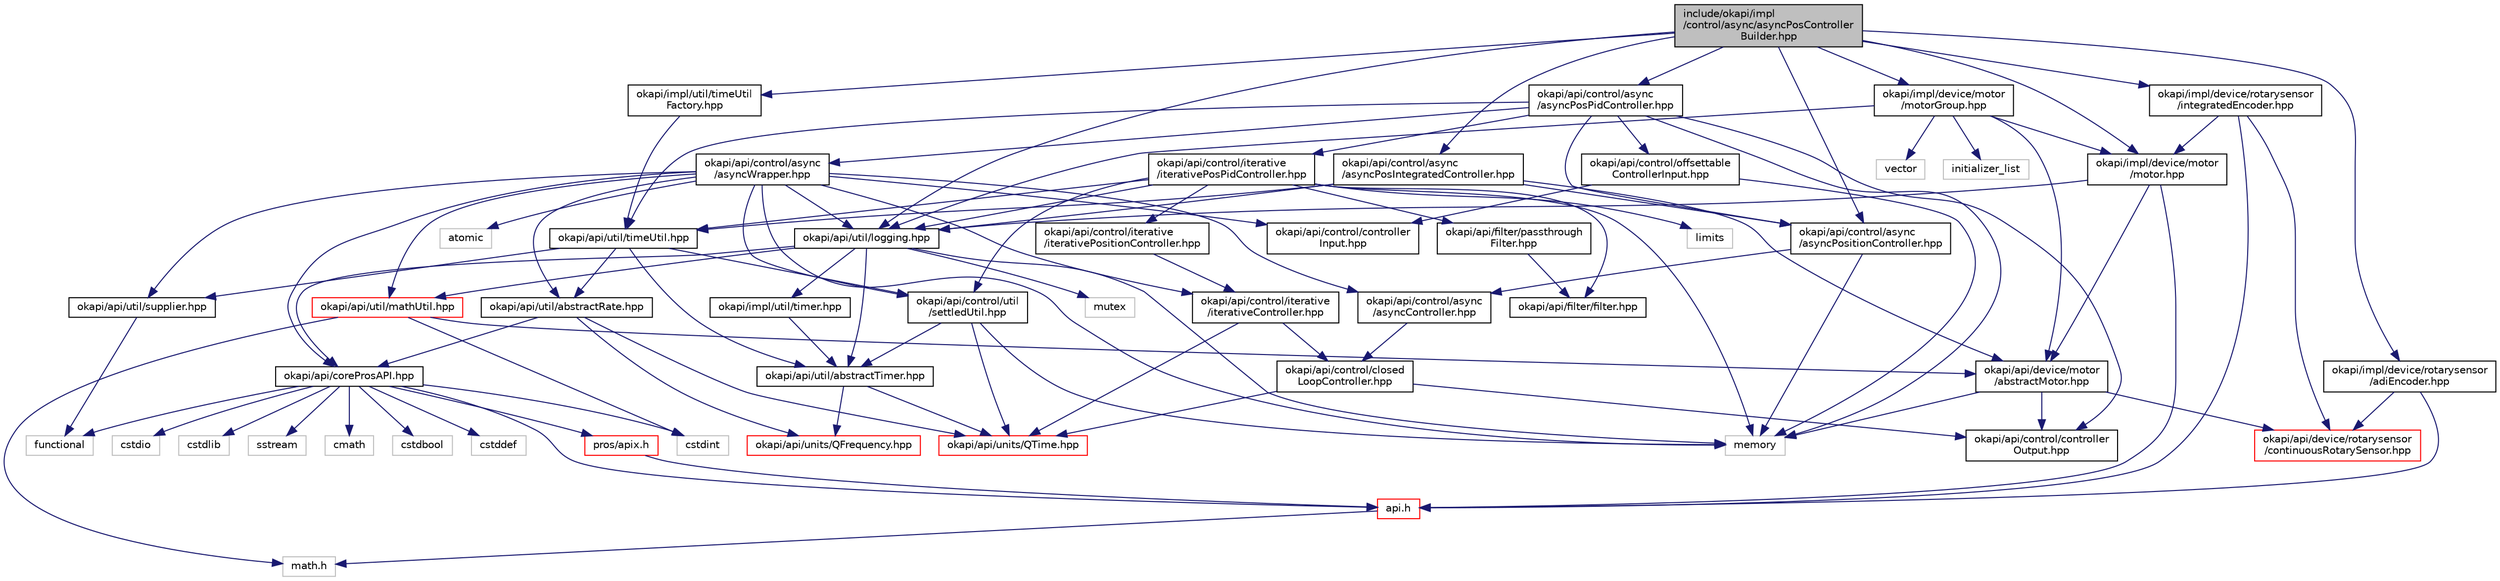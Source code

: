 digraph "include/okapi/impl/control/async/asyncPosControllerBuilder.hpp"
{
 // LATEX_PDF_SIZE
  edge [fontname="Helvetica",fontsize="10",labelfontname="Helvetica",labelfontsize="10"];
  node [fontname="Helvetica",fontsize="10",shape=record];
  Node1 [label="include/okapi/impl\l/control/async/asyncPosController\lBuilder.hpp",height=0.2,width=0.4,color="black", fillcolor="grey75", style="filled", fontcolor="black",tooltip=" "];
  Node1 -> Node2 [color="midnightblue",fontsize="10",style="solid"];
  Node2 [label="okapi/api/control/async\l/asyncPosIntegratedController.hpp",height=0.2,width=0.4,color="black", fillcolor="white", style="filled",URL="$asyncPosIntegratedController_8hpp.html",tooltip=" "];
  Node2 -> Node3 [color="midnightblue",fontsize="10",style="solid"];
  Node3 [label="okapi/api/control/async\l/asyncPositionController.hpp",height=0.2,width=0.4,color="black", fillcolor="white", style="filled",URL="$asyncPositionController_8hpp.html",tooltip=" "];
  Node3 -> Node4 [color="midnightblue",fontsize="10",style="solid"];
  Node4 [label="memory",height=0.2,width=0.4,color="grey75", fillcolor="white", style="filled",tooltip=" "];
  Node3 -> Node5 [color="midnightblue",fontsize="10",style="solid"];
  Node5 [label="okapi/api/control/async\l/asyncController.hpp",height=0.2,width=0.4,color="black", fillcolor="white", style="filled",URL="$asyncController_8hpp.html",tooltip=" "];
  Node5 -> Node6 [color="midnightblue",fontsize="10",style="solid"];
  Node6 [label="okapi/api/control/closed\lLoopController.hpp",height=0.2,width=0.4,color="black", fillcolor="white", style="filled",URL="$closedLoopController_8hpp.html",tooltip=" "];
  Node6 -> Node7 [color="midnightblue",fontsize="10",style="solid"];
  Node7 [label="okapi/api/control/controller\lOutput.hpp",height=0.2,width=0.4,color="black", fillcolor="white", style="filled",URL="$controllerOutput_8hpp.html",tooltip=" "];
  Node6 -> Node8 [color="midnightblue",fontsize="10",style="solid"];
  Node8 [label="okapi/api/units/QTime.hpp",height=0.2,width=0.4,color="red", fillcolor="white", style="filled",URL="$QTime_8hpp.html",tooltip=" "];
  Node2 -> Node12 [color="midnightblue",fontsize="10",style="solid"];
  Node12 [label="okapi/api/device/motor\l/abstractMotor.hpp",height=0.2,width=0.4,color="black", fillcolor="white", style="filled",URL="$abstractMotor_8hpp.html",tooltip=" "];
  Node12 -> Node4 [color="midnightblue",fontsize="10",style="solid"];
  Node12 -> Node7 [color="midnightblue",fontsize="10",style="solid"];
  Node12 -> Node13 [color="midnightblue",fontsize="10",style="solid"];
  Node13 [label="okapi/api/device/rotarysensor\l/continuousRotarySensor.hpp",height=0.2,width=0.4,color="red", fillcolor="white", style="filled",URL="$continuousRotarySensor_8hpp.html",tooltip=" "];
  Node2 -> Node118 [color="midnightblue",fontsize="10",style="solid"];
  Node118 [label="okapi/api/util/logging.hpp",height=0.2,width=0.4,color="black", fillcolor="white", style="filled",URL="$logging_8hpp.html",tooltip=" "];
  Node118 -> Node4 [color="midnightblue",fontsize="10",style="solid"];
  Node118 -> Node119 [color="midnightblue",fontsize="10",style="solid"];
  Node119 [label="mutex",height=0.2,width=0.4,color="grey75", fillcolor="white", style="filled",tooltip=" "];
  Node118 -> Node16 [color="midnightblue",fontsize="10",style="solid"];
  Node16 [label="okapi/api/coreProsAPI.hpp",height=0.2,width=0.4,color="black", fillcolor="white", style="filled",URL="$coreProsAPI_8hpp.html",tooltip=" "];
  Node16 -> Node10 [color="midnightblue",fontsize="10",style="solid"];
  Node10 [label="cmath",height=0.2,width=0.4,color="grey75", fillcolor="white", style="filled",tooltip=" "];
  Node16 -> Node17 [color="midnightblue",fontsize="10",style="solid"];
  Node17 [label="cstdbool",height=0.2,width=0.4,color="grey75", fillcolor="white", style="filled",tooltip=" "];
  Node16 -> Node18 [color="midnightblue",fontsize="10",style="solid"];
  Node18 [label="cstddef",height=0.2,width=0.4,color="grey75", fillcolor="white", style="filled",tooltip=" "];
  Node16 -> Node19 [color="midnightblue",fontsize="10",style="solid"];
  Node19 [label="cstdint",height=0.2,width=0.4,color="grey75", fillcolor="white", style="filled",tooltip=" "];
  Node16 -> Node20 [color="midnightblue",fontsize="10",style="solid"];
  Node20 [label="cstdio",height=0.2,width=0.4,color="grey75", fillcolor="white", style="filled",tooltip=" "];
  Node16 -> Node21 [color="midnightblue",fontsize="10",style="solid"];
  Node21 [label="cstdlib",height=0.2,width=0.4,color="grey75", fillcolor="white", style="filled",tooltip=" "];
  Node16 -> Node22 [color="midnightblue",fontsize="10",style="solid"];
  Node22 [label="functional",height=0.2,width=0.4,color="grey75", fillcolor="white", style="filled",tooltip=" "];
  Node16 -> Node23 [color="midnightblue",fontsize="10",style="solid"];
  Node23 [label="sstream",height=0.2,width=0.4,color="grey75", fillcolor="white", style="filled",tooltip=" "];
  Node16 -> Node24 [color="midnightblue",fontsize="10",style="solid"];
  Node24 [label="api.h",height=0.2,width=0.4,color="red", fillcolor="white", style="filled",URL="$api_8h.html",tooltip=" "];
  Node24 -> Node26 [color="midnightblue",fontsize="10",style="solid"];
  Node26 [label="math.h",height=0.2,width=0.4,color="grey75", fillcolor="white", style="filled",tooltip=" "];
  Node16 -> Node116 [color="midnightblue",fontsize="10",style="solid"];
  Node116 [label="pros/apix.h",height=0.2,width=0.4,color="red", fillcolor="white", style="filled",URL="$apix_8h.html",tooltip=" "];
  Node116 -> Node24 [color="midnightblue",fontsize="10",style="solid"];
  Node118 -> Node120 [color="midnightblue",fontsize="10",style="solid"];
  Node120 [label="okapi/api/util/abstractTimer.hpp",height=0.2,width=0.4,color="black", fillcolor="white", style="filled",URL="$abstractTimer_8hpp.html",tooltip=" "];
  Node120 -> Node121 [color="midnightblue",fontsize="10",style="solid"];
  Node121 [label="okapi/api/units/QFrequency.hpp",height=0.2,width=0.4,color="red", fillcolor="white", style="filled",URL="$QFrequency_8hpp.html",tooltip=" "];
  Node120 -> Node8 [color="midnightblue",fontsize="10",style="solid"];
  Node118 -> Node122 [color="midnightblue",fontsize="10",style="solid"];
  Node122 [label="okapi/api/util/mathUtil.hpp",height=0.2,width=0.4,color="red", fillcolor="white", style="filled",URL="$mathUtil_8hpp.html",tooltip=" "];
  Node122 -> Node26 [color="midnightblue",fontsize="10",style="solid"];
  Node122 -> Node19 [color="midnightblue",fontsize="10",style="solid"];
  Node122 -> Node12 [color="midnightblue",fontsize="10",style="solid"];
  Node118 -> Node125 [color="midnightblue",fontsize="10",style="solid"];
  Node125 [label="okapi/impl/util/timer.hpp",height=0.2,width=0.4,color="black", fillcolor="white", style="filled",URL="$okapi_2impl_2util_2timer_8hpp.html",tooltip=" "];
  Node125 -> Node120 [color="midnightblue",fontsize="10",style="solid"];
  Node2 -> Node126 [color="midnightblue",fontsize="10",style="solid"];
  Node126 [label="okapi/api/util/timeUtil.hpp",height=0.2,width=0.4,color="black", fillcolor="white", style="filled",URL="$timeUtil_8hpp.html",tooltip=" "];
  Node126 -> Node127 [color="midnightblue",fontsize="10",style="solid"];
  Node127 [label="okapi/api/control/util\l/settledUtil.hpp",height=0.2,width=0.4,color="black", fillcolor="white", style="filled",URL="$settledUtil_8hpp.html",tooltip=" "];
  Node127 -> Node4 [color="midnightblue",fontsize="10",style="solid"];
  Node127 -> Node8 [color="midnightblue",fontsize="10",style="solid"];
  Node127 -> Node120 [color="midnightblue",fontsize="10",style="solid"];
  Node126 -> Node128 [color="midnightblue",fontsize="10",style="solid"];
  Node128 [label="okapi/api/util/abstractRate.hpp",height=0.2,width=0.4,color="black", fillcolor="white", style="filled",URL="$abstractRate_8hpp.html",tooltip=" "];
  Node128 -> Node16 [color="midnightblue",fontsize="10",style="solid"];
  Node128 -> Node121 [color="midnightblue",fontsize="10",style="solid"];
  Node128 -> Node8 [color="midnightblue",fontsize="10",style="solid"];
  Node126 -> Node120 [color="midnightblue",fontsize="10",style="solid"];
  Node126 -> Node129 [color="midnightblue",fontsize="10",style="solid"];
  Node129 [label="okapi/api/util/supplier.hpp",height=0.2,width=0.4,color="black", fillcolor="white", style="filled",URL="$supplier_8hpp.html",tooltip=" "];
  Node129 -> Node22 [color="midnightblue",fontsize="10",style="solid"];
  Node1 -> Node130 [color="midnightblue",fontsize="10",style="solid"];
  Node130 [label="okapi/api/control/async\l/asyncPosPidController.hpp",height=0.2,width=0.4,color="black", fillcolor="white", style="filled",URL="$asyncPosPidController_8hpp.html",tooltip=" "];
  Node130 -> Node4 [color="midnightblue",fontsize="10",style="solid"];
  Node130 -> Node3 [color="midnightblue",fontsize="10",style="solid"];
  Node130 -> Node131 [color="midnightblue",fontsize="10",style="solid"];
  Node131 [label="okapi/api/control/async\l/asyncWrapper.hpp",height=0.2,width=0.4,color="black", fillcolor="white", style="filled",URL="$asyncWrapper_8hpp.html",tooltip=" "];
  Node131 -> Node132 [color="midnightblue",fontsize="10",style="solid"];
  Node132 [label="atomic",height=0.2,width=0.4,color="grey75", fillcolor="white", style="filled",tooltip=" "];
  Node131 -> Node4 [color="midnightblue",fontsize="10",style="solid"];
  Node131 -> Node5 [color="midnightblue",fontsize="10",style="solid"];
  Node131 -> Node15 [color="midnightblue",fontsize="10",style="solid"];
  Node15 [label="okapi/api/control/controller\lInput.hpp",height=0.2,width=0.4,color="black", fillcolor="white", style="filled",URL="$controllerInput_8hpp.html",tooltip=" "];
  Node131 -> Node133 [color="midnightblue",fontsize="10",style="solid"];
  Node133 [label="okapi/api/control/iterative\l/iterativeController.hpp",height=0.2,width=0.4,color="black", fillcolor="white", style="filled",URL="$iterativeController_8hpp.html",tooltip=" "];
  Node133 -> Node6 [color="midnightblue",fontsize="10",style="solid"];
  Node133 -> Node8 [color="midnightblue",fontsize="10",style="solid"];
  Node131 -> Node127 [color="midnightblue",fontsize="10",style="solid"];
  Node131 -> Node16 [color="midnightblue",fontsize="10",style="solid"];
  Node131 -> Node128 [color="midnightblue",fontsize="10",style="solid"];
  Node131 -> Node118 [color="midnightblue",fontsize="10",style="solid"];
  Node131 -> Node122 [color="midnightblue",fontsize="10",style="solid"];
  Node131 -> Node129 [color="midnightblue",fontsize="10",style="solid"];
  Node130 -> Node7 [color="midnightblue",fontsize="10",style="solid"];
  Node130 -> Node134 [color="midnightblue",fontsize="10",style="solid"];
  Node134 [label="okapi/api/control/iterative\l/iterativePosPidController.hpp",height=0.2,width=0.4,color="black", fillcolor="white", style="filled",URL="$iterativePosPidController_8hpp.html",tooltip=" "];
  Node134 -> Node135 [color="midnightblue",fontsize="10",style="solid"];
  Node135 [label="limits",height=0.2,width=0.4,color="grey75", fillcolor="white", style="filled",tooltip=" "];
  Node134 -> Node4 [color="midnightblue",fontsize="10",style="solid"];
  Node134 -> Node136 [color="midnightblue",fontsize="10",style="solid"];
  Node136 [label="okapi/api/control/iterative\l/iterativePositionController.hpp",height=0.2,width=0.4,color="black", fillcolor="white", style="filled",URL="$iterativePositionController_8hpp.html",tooltip=" "];
  Node136 -> Node133 [color="midnightblue",fontsize="10",style="solid"];
  Node134 -> Node127 [color="midnightblue",fontsize="10",style="solid"];
  Node134 -> Node137 [color="midnightblue",fontsize="10",style="solid"];
  Node137 [label="okapi/api/filter/filter.hpp",height=0.2,width=0.4,color="black", fillcolor="white", style="filled",URL="$filter_8hpp.html",tooltip=" "];
  Node134 -> Node138 [color="midnightblue",fontsize="10",style="solid"];
  Node138 [label="okapi/api/filter/passthrough\lFilter.hpp",height=0.2,width=0.4,color="black", fillcolor="white", style="filled",URL="$passthroughFilter_8hpp.html",tooltip=" "];
  Node138 -> Node137 [color="midnightblue",fontsize="10",style="solid"];
  Node134 -> Node118 [color="midnightblue",fontsize="10",style="solid"];
  Node134 -> Node126 [color="midnightblue",fontsize="10",style="solid"];
  Node130 -> Node139 [color="midnightblue",fontsize="10",style="solid"];
  Node139 [label="okapi/api/control/offsettable\lControllerInput.hpp",height=0.2,width=0.4,color="black", fillcolor="white", style="filled",URL="$offsettableControllerInput_8hpp.html",tooltip=" "];
  Node139 -> Node4 [color="midnightblue",fontsize="10",style="solid"];
  Node139 -> Node15 [color="midnightblue",fontsize="10",style="solid"];
  Node130 -> Node126 [color="midnightblue",fontsize="10",style="solid"];
  Node1 -> Node3 [color="midnightblue",fontsize="10",style="solid"];
  Node1 -> Node118 [color="midnightblue",fontsize="10",style="solid"];
  Node1 -> Node140 [color="midnightblue",fontsize="10",style="solid"];
  Node140 [label="okapi/impl/device/motor\l/motor.hpp",height=0.2,width=0.4,color="black", fillcolor="white", style="filled",URL="$motor_8hpp.html",tooltip=" "];
  Node140 -> Node24 [color="midnightblue",fontsize="10",style="solid"];
  Node140 -> Node12 [color="midnightblue",fontsize="10",style="solid"];
  Node140 -> Node118 [color="midnightblue",fontsize="10",style="solid"];
  Node1 -> Node141 [color="midnightblue",fontsize="10",style="solid"];
  Node141 [label="okapi/impl/device/motor\l/motorGroup.hpp",height=0.2,width=0.4,color="black", fillcolor="white", style="filled",URL="$motorGroup_8hpp.html",tooltip=" "];
  Node141 -> Node142 [color="midnightblue",fontsize="10",style="solid"];
  Node142 [label="initializer_list",height=0.2,width=0.4,color="grey75", fillcolor="white", style="filled",tooltip=" "];
  Node141 -> Node143 [color="midnightblue",fontsize="10",style="solid"];
  Node143 [label="vector",height=0.2,width=0.4,color="grey75", fillcolor="white", style="filled",tooltip=" "];
  Node141 -> Node12 [color="midnightblue",fontsize="10",style="solid"];
  Node141 -> Node118 [color="midnightblue",fontsize="10",style="solid"];
  Node141 -> Node140 [color="midnightblue",fontsize="10",style="solid"];
  Node1 -> Node144 [color="midnightblue",fontsize="10",style="solid"];
  Node144 [label="okapi/impl/device/rotarysensor\l/adiEncoder.hpp",height=0.2,width=0.4,color="black", fillcolor="white", style="filled",URL="$adiEncoder_8hpp.html",tooltip=" "];
  Node144 -> Node24 [color="midnightblue",fontsize="10",style="solid"];
  Node144 -> Node13 [color="midnightblue",fontsize="10",style="solid"];
  Node1 -> Node145 [color="midnightblue",fontsize="10",style="solid"];
  Node145 [label="okapi/impl/device/rotarysensor\l/integratedEncoder.hpp",height=0.2,width=0.4,color="black", fillcolor="white", style="filled",URL="$integratedEncoder_8hpp.html",tooltip=" "];
  Node145 -> Node24 [color="midnightblue",fontsize="10",style="solid"];
  Node145 -> Node13 [color="midnightblue",fontsize="10",style="solid"];
  Node145 -> Node140 [color="midnightblue",fontsize="10",style="solid"];
  Node1 -> Node146 [color="midnightblue",fontsize="10",style="solid"];
  Node146 [label="okapi/impl/util/timeUtil\lFactory.hpp",height=0.2,width=0.4,color="black", fillcolor="white", style="filled",URL="$timeUtilFactory_8hpp.html",tooltip=" "];
  Node146 -> Node126 [color="midnightblue",fontsize="10",style="solid"];
}
